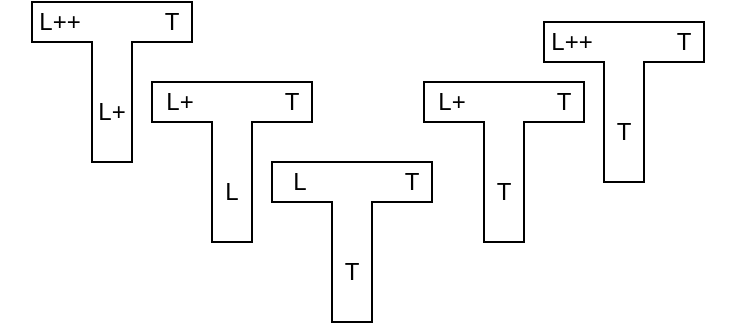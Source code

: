 <mxfile version="26.0.16">
  <diagram name="第 1 页" id="kdXUWexB0kyetEFljtHH">
    <mxGraphModel dx="542" dy="305" grid="1" gridSize="10" guides="1" tooltips="1" connect="1" arrows="1" fold="1" page="1" pageScale="1" pageWidth="827" pageHeight="1169" math="0" shadow="0">
      <root>
        <mxCell id="0" />
        <mxCell id="1" parent="0" />
        <mxCell id="YIzRkR0yRNnYYenPrfYH-5" value="" style="shape=tee;whiteSpace=wrap;html=1;" vertex="1" parent="1">
          <mxGeometry x="430" y="360" width="80" height="80" as="geometry" />
        </mxCell>
        <mxCell id="YIzRkR0yRNnYYenPrfYH-6" value="T" style="text;html=1;align=center;verticalAlign=middle;whiteSpace=wrap;rounded=0;" vertex="1" parent="1">
          <mxGeometry x="440" y="400" width="60" height="30" as="geometry" />
        </mxCell>
        <mxCell id="YIzRkR0yRNnYYenPrfYH-7" value="T" style="text;html=1;align=center;verticalAlign=middle;whiteSpace=wrap;rounded=0;" vertex="1" parent="1">
          <mxGeometry x="470" y="360" width="60" height="20" as="geometry" />
        </mxCell>
        <mxCell id="YIzRkR0yRNnYYenPrfYH-8" value="L" style="text;html=1;align=center;verticalAlign=middle;whiteSpace=wrap;rounded=0;" vertex="1" parent="1">
          <mxGeometry x="414" y="360" width="60" height="20" as="geometry" />
        </mxCell>
        <mxCell id="YIzRkR0yRNnYYenPrfYH-9" value="" style="shape=tee;whiteSpace=wrap;html=1;" vertex="1" parent="1">
          <mxGeometry x="370" y="320" width="80" height="80" as="geometry" />
        </mxCell>
        <mxCell id="YIzRkR0yRNnYYenPrfYH-10" value="L" style="text;html=1;align=center;verticalAlign=middle;whiteSpace=wrap;rounded=0;" vertex="1" parent="1">
          <mxGeometry x="380" y="360" width="60" height="30" as="geometry" />
        </mxCell>
        <mxCell id="YIzRkR0yRNnYYenPrfYH-11" value="T" style="text;html=1;align=center;verticalAlign=middle;whiteSpace=wrap;rounded=0;" vertex="1" parent="1">
          <mxGeometry x="410" y="320" width="60" height="20" as="geometry" />
        </mxCell>
        <mxCell id="YIzRkR0yRNnYYenPrfYH-12" value="L+" style="text;html=1;align=center;verticalAlign=middle;whiteSpace=wrap;rounded=0;" vertex="1" parent="1">
          <mxGeometry x="354" y="320" width="60" height="20" as="geometry" />
        </mxCell>
        <mxCell id="YIzRkR0yRNnYYenPrfYH-13" value="" style="shape=tee;whiteSpace=wrap;html=1;" vertex="1" parent="1">
          <mxGeometry x="506" y="320" width="80" height="80" as="geometry" />
        </mxCell>
        <mxCell id="YIzRkR0yRNnYYenPrfYH-14" value="T" style="text;html=1;align=center;verticalAlign=middle;whiteSpace=wrap;rounded=0;" vertex="1" parent="1">
          <mxGeometry x="516" y="360" width="60" height="30" as="geometry" />
        </mxCell>
        <mxCell id="YIzRkR0yRNnYYenPrfYH-15" value="T" style="text;html=1;align=center;verticalAlign=middle;whiteSpace=wrap;rounded=0;" vertex="1" parent="1">
          <mxGeometry x="546" y="320" width="60" height="20" as="geometry" />
        </mxCell>
        <mxCell id="YIzRkR0yRNnYYenPrfYH-16" value="L+" style="text;html=1;align=center;verticalAlign=middle;whiteSpace=wrap;rounded=0;" vertex="1" parent="1">
          <mxGeometry x="490" y="320" width="60" height="20" as="geometry" />
        </mxCell>
        <mxCell id="YIzRkR0yRNnYYenPrfYH-22" value="" style="shape=tee;whiteSpace=wrap;html=1;" vertex="1" parent="1">
          <mxGeometry x="566" y="290" width="80" height="80" as="geometry" />
        </mxCell>
        <mxCell id="YIzRkR0yRNnYYenPrfYH-23" value="T" style="text;html=1;align=center;verticalAlign=middle;whiteSpace=wrap;rounded=0;" vertex="1" parent="1">
          <mxGeometry x="576" y="330" width="60" height="30" as="geometry" />
        </mxCell>
        <mxCell id="YIzRkR0yRNnYYenPrfYH-24" value="T" style="text;html=1;align=center;verticalAlign=middle;whiteSpace=wrap;rounded=0;" vertex="1" parent="1">
          <mxGeometry x="606" y="290" width="60" height="20" as="geometry" />
        </mxCell>
        <mxCell id="YIzRkR0yRNnYYenPrfYH-25" value="L++" style="text;html=1;align=center;verticalAlign=middle;whiteSpace=wrap;rounded=0;" vertex="1" parent="1">
          <mxGeometry x="550" y="290" width="60" height="20" as="geometry" />
        </mxCell>
        <mxCell id="YIzRkR0yRNnYYenPrfYH-30" value="" style="shape=tee;whiteSpace=wrap;html=1;" vertex="1" parent="1">
          <mxGeometry x="310" y="280" width="80" height="80" as="geometry" />
        </mxCell>
        <mxCell id="YIzRkR0yRNnYYenPrfYH-31" value="L+" style="text;html=1;align=center;verticalAlign=middle;whiteSpace=wrap;rounded=0;" vertex="1" parent="1">
          <mxGeometry x="320" y="320" width="60" height="30" as="geometry" />
        </mxCell>
        <mxCell id="YIzRkR0yRNnYYenPrfYH-32" value="T" style="text;html=1;align=center;verticalAlign=middle;whiteSpace=wrap;rounded=0;" vertex="1" parent="1">
          <mxGeometry x="350" y="280" width="60" height="20" as="geometry" />
        </mxCell>
        <mxCell id="YIzRkR0yRNnYYenPrfYH-33" value="L++" style="text;html=1;align=center;verticalAlign=middle;whiteSpace=wrap;rounded=0;" vertex="1" parent="1">
          <mxGeometry x="294" y="280" width="60" height="20" as="geometry" />
        </mxCell>
      </root>
    </mxGraphModel>
  </diagram>
</mxfile>
